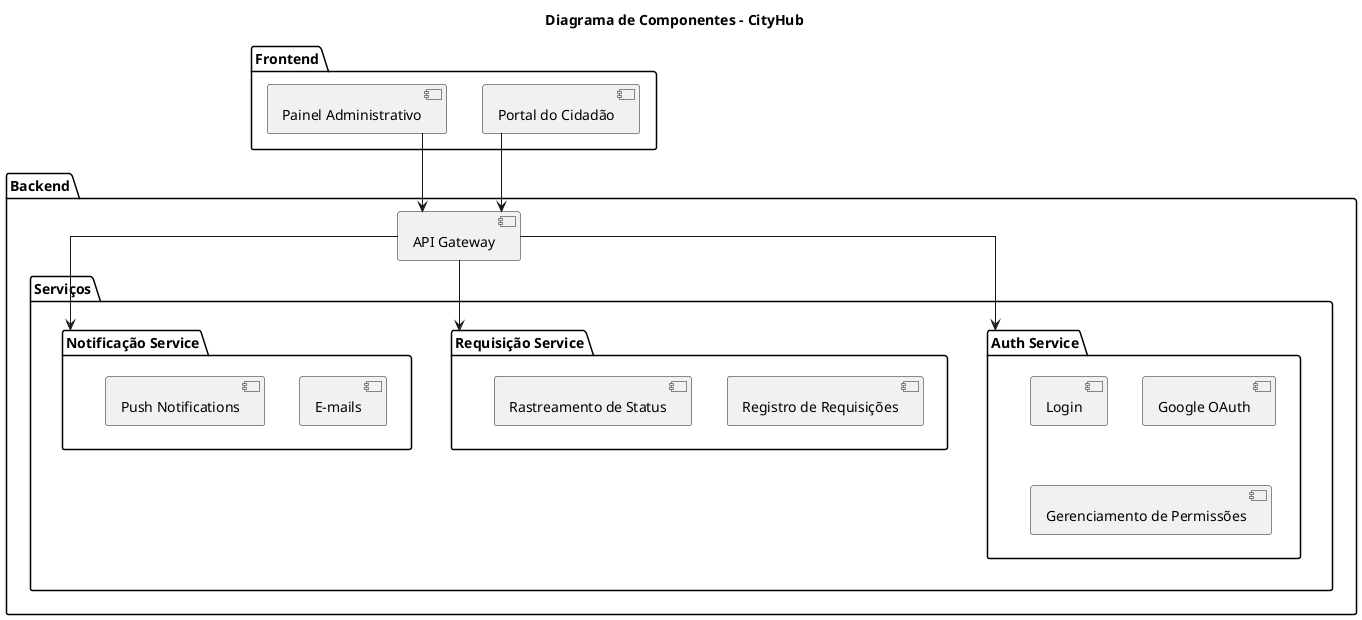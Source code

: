 @startuml
skinparam linetype ortho

title Diagrama de Componentes - CityHub

package "Frontend" {
    [Portal do Cidadão]
    [Painel Administrativo]
}

package "Backend" {
    [API Gateway]

    package "Serviços" {
        [Auth Service]
        [Requisição Service]
        [Notificação Service]
    }
}

[Portal do Cidadão] --> [API Gateway]
[Painel Administrativo] --> [API Gateway]

[API Gateway] --> [Auth Service]
[API Gateway] --> [Requisição Service]
[API Gateway] --> [Notificação Service]

package "Auth Service" {
    [Login]
    [Google OAuth]
    [Gerenciamento de Permissões]
}

package "Requisição Service" {
    [Registro de Requisições]
    [Rastreamento de Status]
}

package "Notificação Service" {
    [E-mails]
    [Push Notifications]
}

@enduml
